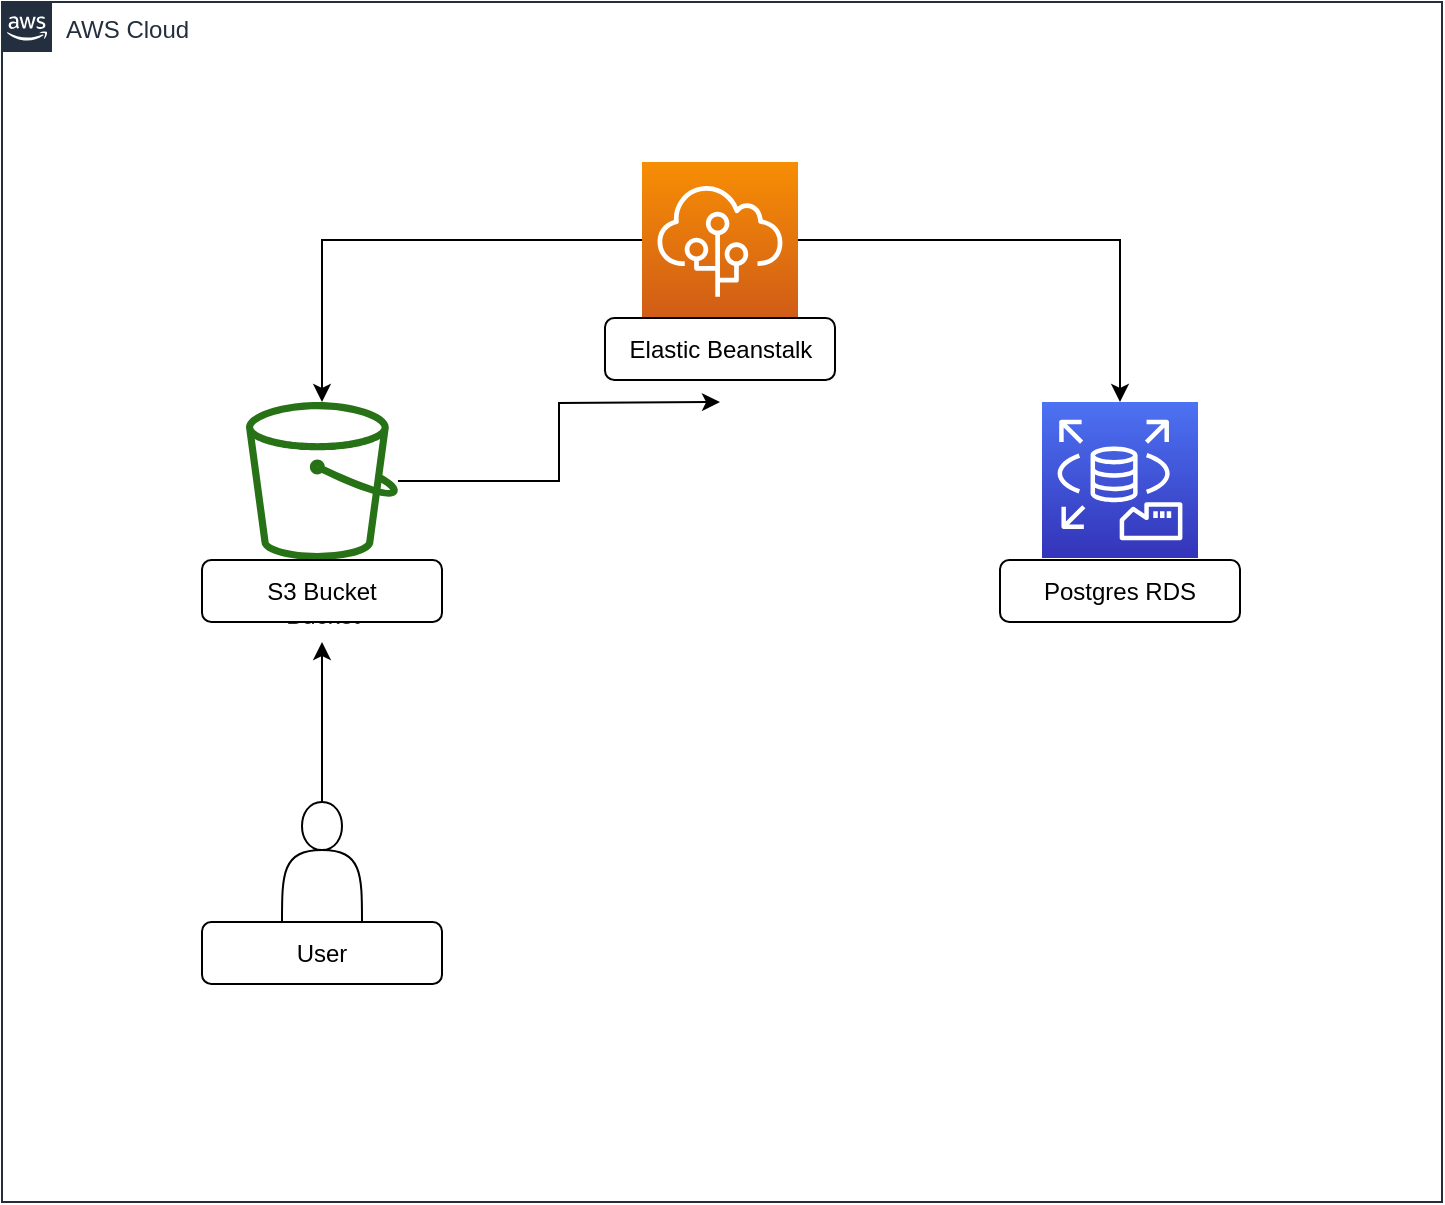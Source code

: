 <mxfile version="14.9.2" type="device"><diagram id="Ht1M8jgEwFfnCIfOTk4-" name="Page-1"><mxGraphModel dx="1298" dy="1693" grid="1" gridSize="10" guides="1" tooltips="1" connect="1" arrows="1" fold="1" page="1" pageScale="1" pageWidth="1169" pageHeight="827" math="0" shadow="0"><root><mxCell id="0"/><mxCell id="1" parent="0"/><mxCell id="UEzPUAAOIrF-is8g5C7q-175" value="AWS Cloud" style="points=[[0,0],[0.25,0],[0.5,0],[0.75,0],[1,0],[1,0.25],[1,0.5],[1,0.75],[1,1],[0.75,1],[0.5,1],[0.25,1],[0,1],[0,0.75],[0,0.5],[0,0.25]];outlineConnect=0;gradientColor=none;html=1;whiteSpace=wrap;fontSize=12;fontStyle=0;shape=mxgraph.aws4.group;grIcon=mxgraph.aws4.group_aws_cloud_alt;strokeColor=#232F3E;fillColor=none;verticalAlign=top;align=left;spacingLeft=30;fontColor=#232F3E;dashed=0;labelBackgroundColor=#ffffff;" parent="1" vertex="1"><mxGeometry x="280" y="-800" width="720" height="600" as="geometry"/></mxCell><mxCell id="J3BS_JbHQrIASAAuE5Ep-14" style="edgeStyle=orthogonalEdgeStyle;rounded=0;orthogonalLoop=1;jettySize=auto;html=1;" edge="1" parent="1" source="UEzPUAAOIrF-is8g5C7q-177"><mxGeometry relative="1" as="geometry"><mxPoint x="639" y="-600" as="targetPoint"/></mxGeometry></mxCell><mxCell id="UEzPUAAOIrF-is8g5C7q-177" value="Amazon S3&lt;br&gt;Bucket&lt;br&gt;" style="outlineConnect=0;fontColor=#232F3E;gradientColor=none;fillColor=#277116;strokeColor=none;dashed=0;verticalLabelPosition=bottom;verticalAlign=top;align=center;html=1;fontSize=12;fontStyle=0;aspect=fixed;pointerEvents=1;shape=mxgraph.aws4.bucket;labelBackgroundColor=#ffffff;" parent="1" vertex="1"><mxGeometry x="402" y="-600" width="76" height="79.04" as="geometry"/></mxCell><mxCell id="J3BS_JbHQrIASAAuE5Ep-2" value="&lt;meta charset=&quot;utf-8&quot;&gt;&lt;span style=&quot;color: rgb(35, 47, 62); font-family: helvetica; font-size: 12px; font-style: normal; font-weight: 400; letter-spacing: normal; text-align: center; text-indent: 0px; text-transform: none; word-spacing: 0px; background-color: rgb(255, 255, 255); display: inline; float: none;&quot;&gt;Amazon S3&lt;/span&gt;&lt;br style=&quot;color: rgb(35, 47, 62); font-family: helvetica; font-size: 12px; font-style: normal; font-weight: 400; letter-spacing: normal; text-align: center; text-indent: 0px; text-transform: none; word-spacing: 0px;&quot;&gt;&lt;span style=&quot;color: rgb(35, 47, 62); font-family: helvetica; font-size: 12px; font-style: normal; font-weight: 400; letter-spacing: normal; text-align: center; text-indent: 0px; text-transform: none; word-spacing: 0px; background-color: rgb(255, 255, 255); display: inline; float: none;&quot;&gt;Bucket&lt;/span&gt;" style="points=[[0,0,0],[0.25,0,0],[0.5,0,0],[0.75,0,0],[1,0,0],[0,1,0],[0.25,1,0],[0.5,1,0],[0.75,1,0],[1,1,0],[0,0.25,0],[0,0.5,0],[0,0.75,0],[1,0.25,0],[1,0.5,0],[1,0.75,0]];outlineConnect=0;fontColor=#232F3E;gradientColor=#4D72F3;gradientDirection=north;fillColor=#3334B9;strokeColor=#ffffff;dashed=0;verticalLabelPosition=bottom;verticalAlign=top;align=center;html=1;fontSize=12;fontStyle=0;aspect=fixed;shape=mxgraph.aws4.resourceIcon;resIcon=mxgraph.aws4.rds_on_vmware;" vertex="1" parent="1"><mxGeometry x="800" y="-600" width="78" height="78" as="geometry"/></mxCell><mxCell id="J3BS_JbHQrIASAAuE5Ep-15" style="edgeStyle=orthogonalEdgeStyle;rounded=0;orthogonalLoop=1;jettySize=auto;html=1;" edge="1" parent="1" source="J3BS_JbHQrIASAAuE5Ep-3" target="J3BS_JbHQrIASAAuE5Ep-2"><mxGeometry relative="1" as="geometry"/></mxCell><mxCell id="J3BS_JbHQrIASAAuE5Ep-16" style="edgeStyle=orthogonalEdgeStyle;rounded=0;orthogonalLoop=1;jettySize=auto;html=1;" edge="1" parent="1" source="J3BS_JbHQrIASAAuE5Ep-3" target="UEzPUAAOIrF-is8g5C7q-177"><mxGeometry relative="1" as="geometry"/></mxCell><mxCell id="J3BS_JbHQrIASAAuE5Ep-3" value="" style="points=[[0,0,0],[0.25,0,0],[0.5,0,0],[0.75,0,0],[1,0,0],[0,1,0],[0.25,1,0],[0.5,1,0],[0.75,1,0],[1,1,0],[0,0.25,0],[0,0.5,0],[0,0.75,0],[1,0.25,0],[1,0.5,0],[1,0.75,0]];outlineConnect=0;fontColor=#232F3E;gradientColor=#F78E04;gradientDirection=north;fillColor=#D05C17;strokeColor=#ffffff;dashed=0;verticalLabelPosition=bottom;verticalAlign=top;align=center;html=1;fontSize=12;fontStyle=0;aspect=fixed;shape=mxgraph.aws4.resourceIcon;resIcon=mxgraph.aws4.elastic_beanstalk;direction=east;" vertex="1" parent="1"><mxGeometry x="600" y="-720" width="78" height="78" as="geometry"/></mxCell><mxCell id="J3BS_JbHQrIASAAuE5Ep-12" style="edgeStyle=orthogonalEdgeStyle;rounded=0;orthogonalLoop=1;jettySize=auto;html=1;" edge="1" parent="1" source="J3BS_JbHQrIASAAuE5Ep-10"><mxGeometry relative="1" as="geometry"><mxPoint x="440" y="-480" as="targetPoint"/></mxGeometry></mxCell><mxCell id="J3BS_JbHQrIASAAuE5Ep-10" value="" style="shape=actor;whiteSpace=wrap;html=1;" vertex="1" parent="1"><mxGeometry x="420" y="-400" width="40" height="60" as="geometry"/></mxCell><mxCell id="J3BS_JbHQrIASAAuE5Ep-17" value="S3 Bucket" style="rounded=1;whiteSpace=wrap;html=1;" vertex="1" parent="1"><mxGeometry x="380" y="-521" width="120" height="31" as="geometry"/></mxCell><mxCell id="J3BS_JbHQrIASAAuE5Ep-18" value="Postgres RDS" style="rounded=1;whiteSpace=wrap;html=1;" vertex="1" parent="1"><mxGeometry x="779" y="-521" width="120" height="31" as="geometry"/></mxCell><mxCell id="J3BS_JbHQrIASAAuE5Ep-19" value="Elastic Beanstalk" style="rounded=1;whiteSpace=wrap;html=1;" vertex="1" parent="1"><mxGeometry x="581.5" y="-642" width="115" height="31" as="geometry"/></mxCell><mxCell id="J3BS_JbHQrIASAAuE5Ep-22" value="User" style="rounded=1;whiteSpace=wrap;html=1;" vertex="1" parent="1"><mxGeometry x="380" y="-340" width="120" height="31" as="geometry"/></mxCell></root></mxGraphModel></diagram></mxfile>